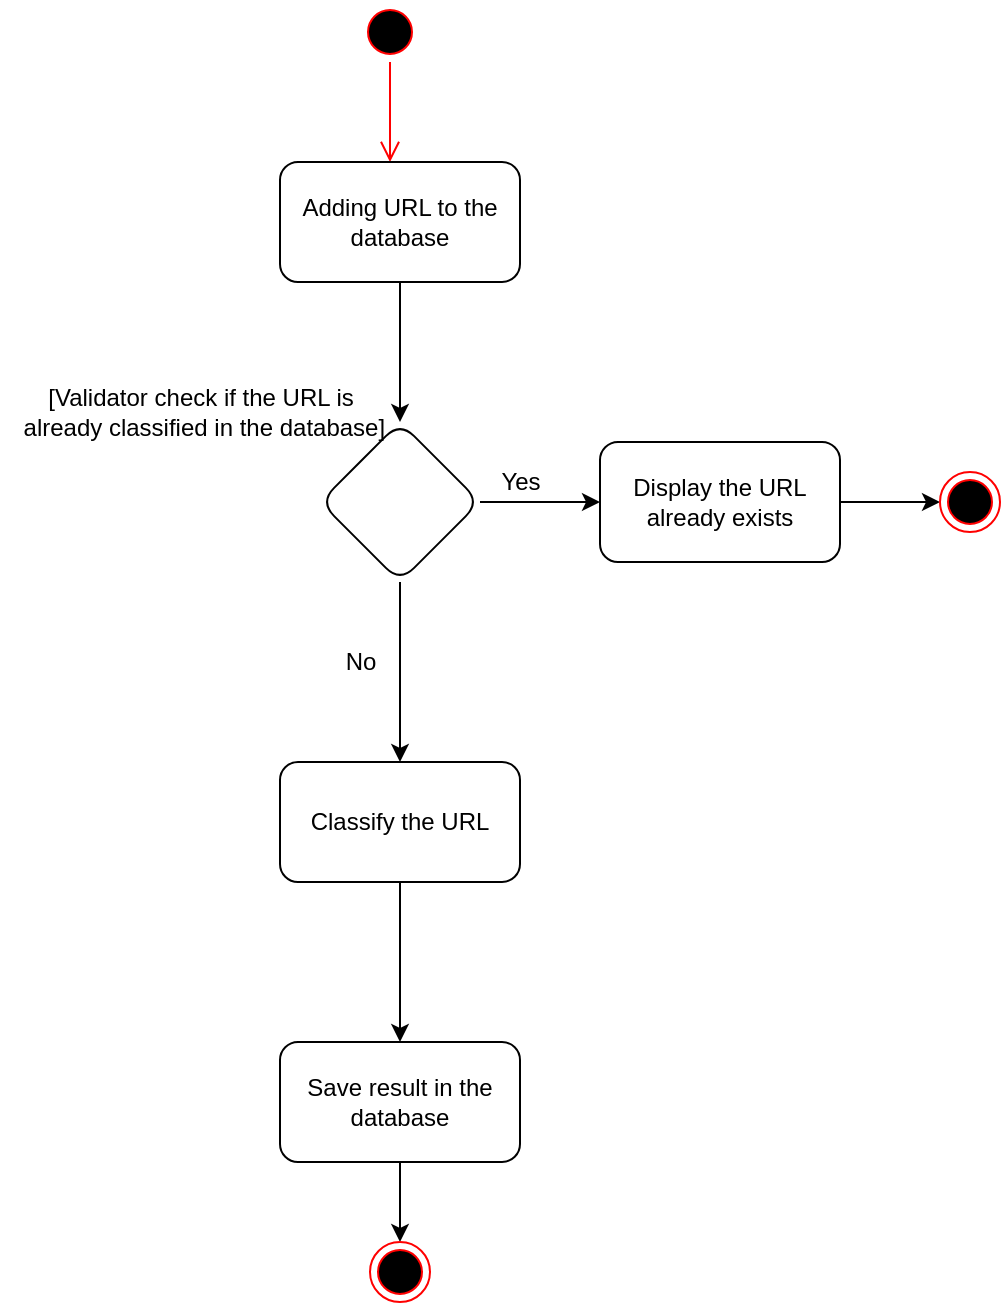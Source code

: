 <mxfile version="15.7.0" type="github"><diagram id="PF0txPLiOcKQG6qwZ4VA" name="Page-1"><mxGraphModel dx="1817" dy="1017" grid="1" gridSize="10" guides="1" tooltips="1" connect="1" arrows="1" fold="1" page="1" pageScale="1" pageWidth="1100" pageHeight="850" math="0" shadow="0"><root><mxCell id="0"/><mxCell id="1" parent="0"/><mxCell id="abeI0p0rgvgkCHWUKVVp-1" value="" style="ellipse;html=1;shape=startState;fillColor=#000000;strokeColor=#ff0000;" vertex="1" parent="1"><mxGeometry x="280" y="170" width="30" height="30" as="geometry"/></mxCell><mxCell id="abeI0p0rgvgkCHWUKVVp-2" value="" style="edgeStyle=orthogonalEdgeStyle;html=1;verticalAlign=bottom;endArrow=open;endSize=8;strokeColor=#ff0000;rounded=0;" edge="1" parent="1" source="abeI0p0rgvgkCHWUKVVp-1"><mxGeometry relative="1" as="geometry"><mxPoint x="295" y="250" as="targetPoint"/></mxGeometry></mxCell><mxCell id="abeI0p0rgvgkCHWUKVVp-3" value="" style="edgeStyle=orthogonalEdgeStyle;rounded=0;orthogonalLoop=1;jettySize=auto;html=1;" edge="1" parent="1" source="abeI0p0rgvgkCHWUKVVp-4" target="abeI0p0rgvgkCHWUKVVp-7"><mxGeometry relative="1" as="geometry"/></mxCell><mxCell id="abeI0p0rgvgkCHWUKVVp-4" value="Adding URL to the database" style="rounded=1;whiteSpace=wrap;html=1;" vertex="1" parent="1"><mxGeometry x="240" y="250" width="120" height="60" as="geometry"/></mxCell><mxCell id="abeI0p0rgvgkCHWUKVVp-5" value="" style="edgeStyle=orthogonalEdgeStyle;rounded=0;orthogonalLoop=1;jettySize=auto;html=1;" edge="1" parent="1" source="abeI0p0rgvgkCHWUKVVp-7" target="abeI0p0rgvgkCHWUKVVp-10"><mxGeometry relative="1" as="geometry"/></mxCell><mxCell id="abeI0p0rgvgkCHWUKVVp-6" value="" style="edgeStyle=orthogonalEdgeStyle;rounded=0;orthogonalLoop=1;jettySize=auto;html=1;" edge="1" parent="1" source="abeI0p0rgvgkCHWUKVVp-7" target="abeI0p0rgvgkCHWUKVVp-14"><mxGeometry relative="1" as="geometry"/></mxCell><mxCell id="abeI0p0rgvgkCHWUKVVp-7" value="" style="rhombus;whiteSpace=wrap;html=1;rounded=1;" vertex="1" parent="1"><mxGeometry x="260" y="380" width="80" height="80" as="geometry"/></mxCell><mxCell id="abeI0p0rgvgkCHWUKVVp-8" value="[Validator check if the URL is&lt;br&gt;&amp;nbsp;already classified in the database]" style="text;html=1;align=center;verticalAlign=middle;resizable=0;points=[];autosize=1;strokeColor=none;fillColor=none;" vertex="1" parent="1"><mxGeometry x="100" y="360" width="200" height="30" as="geometry"/></mxCell><mxCell id="abeI0p0rgvgkCHWUKVVp-9" style="edgeStyle=orthogonalEdgeStyle;rounded=0;orthogonalLoop=1;jettySize=auto;html=1;exitX=1;exitY=0.5;exitDx=0;exitDy=0;entryX=0;entryY=0.5;entryDx=0;entryDy=0;" edge="1" parent="1" source="abeI0p0rgvgkCHWUKVVp-10" target="abeI0p0rgvgkCHWUKVVp-12"><mxGeometry relative="1" as="geometry"/></mxCell><mxCell id="abeI0p0rgvgkCHWUKVVp-10" value="Display the URL already exists" style="whiteSpace=wrap;html=1;rounded=1;" vertex="1" parent="1"><mxGeometry x="400" y="390" width="120" height="60" as="geometry"/></mxCell><mxCell id="abeI0p0rgvgkCHWUKVVp-11" value="Yes" style="text;html=1;align=center;verticalAlign=middle;resizable=0;points=[];autosize=1;strokeColor=none;fillColor=none;" vertex="1" parent="1"><mxGeometry x="340" y="400" width="40" height="20" as="geometry"/></mxCell><mxCell id="abeI0p0rgvgkCHWUKVVp-12" value="" style="ellipse;html=1;shape=endState;fillColor=#000000;strokeColor=#ff0000;" vertex="1" parent="1"><mxGeometry x="570" y="405" width="30" height="30" as="geometry"/></mxCell><mxCell id="abeI0p0rgvgkCHWUKVVp-13" value="" style="edgeStyle=orthogonalEdgeStyle;rounded=0;orthogonalLoop=1;jettySize=auto;html=1;" edge="1" parent="1" source="abeI0p0rgvgkCHWUKVVp-14" target="abeI0p0rgvgkCHWUKVVp-16"><mxGeometry relative="1" as="geometry"/></mxCell><mxCell id="abeI0p0rgvgkCHWUKVVp-14" value="Classify the URL" style="whiteSpace=wrap;html=1;rounded=1;" vertex="1" parent="1"><mxGeometry x="240" y="550" width="120" height="60" as="geometry"/></mxCell><mxCell id="abeI0p0rgvgkCHWUKVVp-15" style="edgeStyle=orthogonalEdgeStyle;rounded=0;orthogonalLoop=1;jettySize=auto;html=1;exitX=0.5;exitY=1;exitDx=0;exitDy=0;entryX=0.5;entryY=0;entryDx=0;entryDy=0;" edge="1" parent="1" source="abeI0p0rgvgkCHWUKVVp-16" target="abeI0p0rgvgkCHWUKVVp-17"><mxGeometry relative="1" as="geometry"/></mxCell><mxCell id="abeI0p0rgvgkCHWUKVVp-16" value="Save result in the database" style="whiteSpace=wrap;html=1;rounded=1;" vertex="1" parent="1"><mxGeometry x="240" y="690" width="120" height="60" as="geometry"/></mxCell><mxCell id="abeI0p0rgvgkCHWUKVVp-17" value="" style="ellipse;html=1;shape=endState;fillColor=#000000;strokeColor=#ff0000;" vertex="1" parent="1"><mxGeometry x="285" y="790" width="30" height="30" as="geometry"/></mxCell><mxCell id="abeI0p0rgvgkCHWUKVVp-18" value="No" style="text;html=1;align=center;verticalAlign=middle;resizable=0;points=[];autosize=1;strokeColor=none;fillColor=none;" vertex="1" parent="1"><mxGeometry x="265" y="490" width="30" height="20" as="geometry"/></mxCell></root></mxGraphModel></diagram></mxfile>